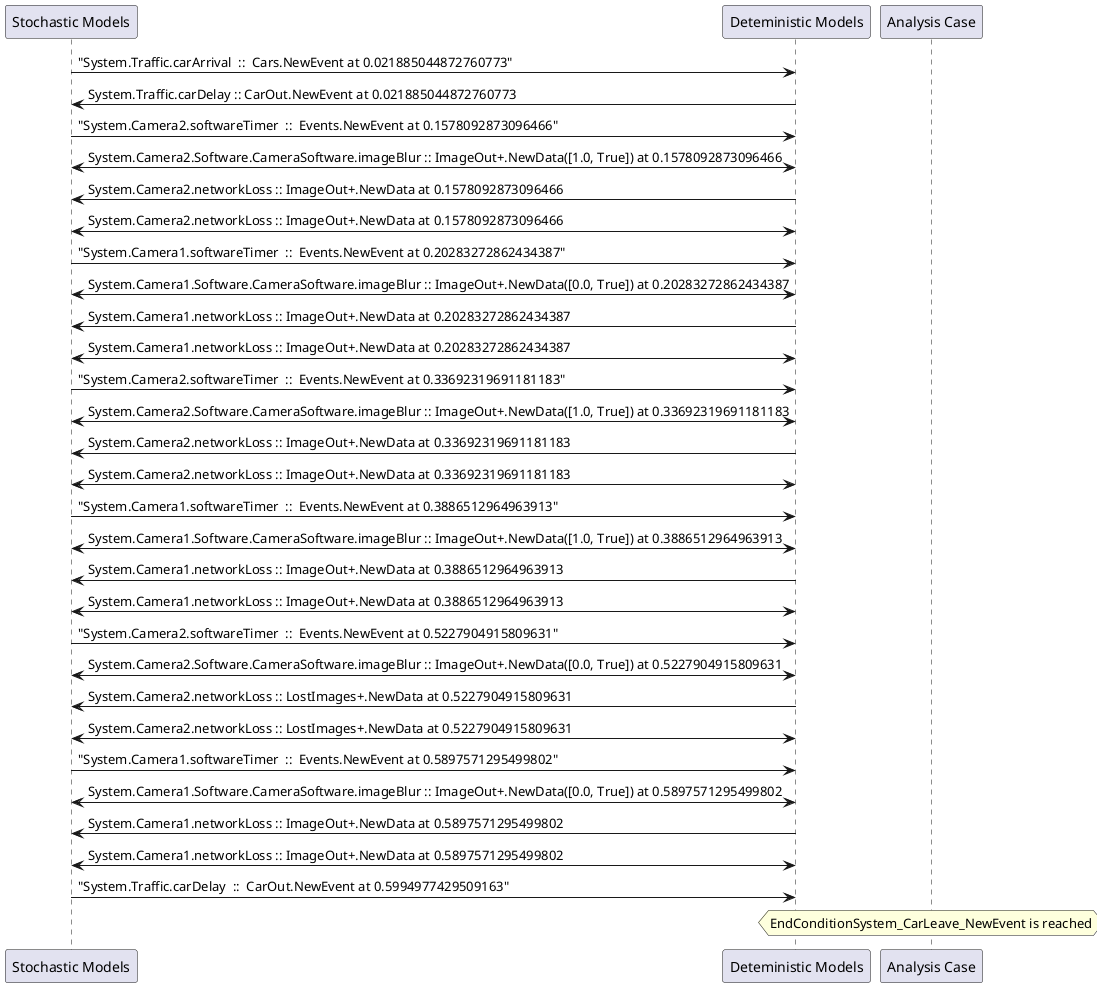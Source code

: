 
	@startuml
	participant "Stochastic Models" as stochmodel
	participant "Deteministic Models" as detmodel
	participant "Analysis Case" as analysis
	{5794_stop} stochmodel -> detmodel : "System.Traffic.carArrival  ::  Cars.NewEvent at 0.021885044872760773"
{5802_start} detmodel -> stochmodel : System.Traffic.carDelay :: CarOut.NewEvent at 0.021885044872760773
{5778_stop} stochmodel -> detmodel : "System.Camera2.softwareTimer  ::  Events.NewEvent at 0.1578092873096466"
detmodel <-> stochmodel : System.Camera2.Software.CameraSoftware.imageBlur :: ImageOut+.NewData([1.0, True]) at 0.1578092873096466
detmodel -> stochmodel : System.Camera2.networkLoss :: ImageOut+.NewData at 0.1578092873096466
detmodel <-> stochmodel : System.Camera2.networkLoss :: ImageOut+.NewData at 0.1578092873096466
{5763_stop} stochmodel -> detmodel : "System.Camera1.softwareTimer  ::  Events.NewEvent at 0.20283272862434387"
detmodel <-> stochmodel : System.Camera1.Software.CameraSoftware.imageBlur :: ImageOut+.NewData([0.0, True]) at 0.20283272862434387
detmodel -> stochmodel : System.Camera1.networkLoss :: ImageOut+.NewData at 0.20283272862434387
detmodel <-> stochmodel : System.Camera1.networkLoss :: ImageOut+.NewData at 0.20283272862434387
{5779_stop} stochmodel -> detmodel : "System.Camera2.softwareTimer  ::  Events.NewEvent at 0.33692319691181183"
detmodel <-> stochmodel : System.Camera2.Software.CameraSoftware.imageBlur :: ImageOut+.NewData([1.0, True]) at 0.33692319691181183
detmodel -> stochmodel : System.Camera2.networkLoss :: ImageOut+.NewData at 0.33692319691181183
detmodel <-> stochmodel : System.Camera2.networkLoss :: ImageOut+.NewData at 0.33692319691181183
{5764_stop} stochmodel -> detmodel : "System.Camera1.softwareTimer  ::  Events.NewEvent at 0.3886512964963913"
detmodel <-> stochmodel : System.Camera1.Software.CameraSoftware.imageBlur :: ImageOut+.NewData([1.0, True]) at 0.3886512964963913
detmodel -> stochmodel : System.Camera1.networkLoss :: ImageOut+.NewData at 0.3886512964963913
detmodel <-> stochmodel : System.Camera1.networkLoss :: ImageOut+.NewData at 0.3886512964963913
{5780_stop} stochmodel -> detmodel : "System.Camera2.softwareTimer  ::  Events.NewEvent at 0.5227904915809631"
detmodel <-> stochmodel : System.Camera2.Software.CameraSoftware.imageBlur :: ImageOut+.NewData([0.0, True]) at 0.5227904915809631
detmodel -> stochmodel : System.Camera2.networkLoss :: LostImages+.NewData at 0.5227904915809631
detmodel <-> stochmodel : System.Camera2.networkLoss :: LostImages+.NewData at 0.5227904915809631
{5765_stop} stochmodel -> detmodel : "System.Camera1.softwareTimer  ::  Events.NewEvent at 0.5897571295499802"
detmodel <-> stochmodel : System.Camera1.Software.CameraSoftware.imageBlur :: ImageOut+.NewData([0.0, True]) at 0.5897571295499802
detmodel -> stochmodel : System.Camera1.networkLoss :: ImageOut+.NewData at 0.5897571295499802
detmodel <-> stochmodel : System.Camera1.networkLoss :: ImageOut+.NewData at 0.5897571295499802
{5802_stop} stochmodel -> detmodel : "System.Traffic.carDelay  ::  CarOut.NewEvent at 0.5994977429509163"
{5802_start} <-> {5802_stop} : delay
hnote over analysis 
EndConditionSystem_CarLeave_NewEvent is reached
endnote
@enduml